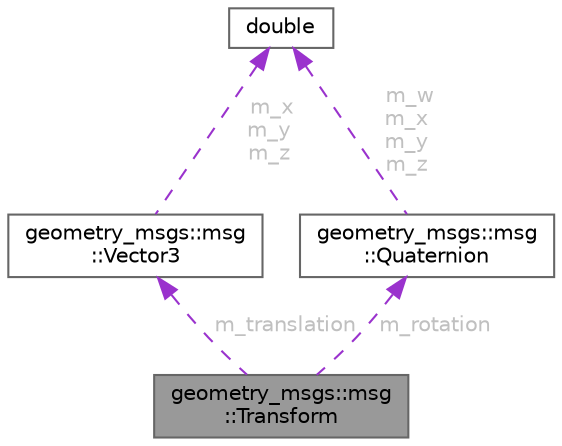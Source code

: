digraph "geometry_msgs::msg::Transform"
{
 // INTERACTIVE_SVG=YES
 // LATEX_PDF_SIZE
  bgcolor="transparent";
  edge [fontname=Helvetica,fontsize=10,labelfontname=Helvetica,labelfontsize=10];
  node [fontname=Helvetica,fontsize=10,shape=box,height=0.2,width=0.4];
  Node1 [id="Node000001",label="geometry_msgs::msg\l::Transform",height=0.2,width=0.4,color="gray40", fillcolor="grey60", style="filled", fontcolor="black",tooltip="This class represents the structure Transform defined by the user in the IDL file."];
  Node2 -> Node1 [id="edge1_Node000001_Node000002",dir="back",color="darkorchid3",style="dashed",tooltip=" ",label=" m_translation",fontcolor="grey" ];
  Node2 [id="Node000002",label="geometry_msgs::msg\l::Vector3",height=0.2,width=0.4,color="gray40", fillcolor="white", style="filled",URL="$df/d66/classgeometry__msgs_1_1msg_1_1Vector3.html",tooltip="This class represents the structure Vector3 defined by the user in the IDL file."];
  Node3 -> Node2 [id="edge2_Node000002_Node000003",dir="back",color="darkorchid3",style="dashed",tooltip=" ",label=" m_x\nm_y\nm_z",fontcolor="grey" ];
  Node3 [id="Node000003",label="double",height=0.2,width=0.4,color="gray40", fillcolor="white", style="filled",tooltip=" "];
  Node4 -> Node1 [id="edge3_Node000001_Node000004",dir="back",color="darkorchid3",style="dashed",tooltip=" ",label=" m_rotation",fontcolor="grey" ];
  Node4 [id="Node000004",label="geometry_msgs::msg\l::Quaternion",height=0.2,width=0.4,color="gray40", fillcolor="white", style="filled",URL="$d5/de9/classgeometry__msgs_1_1msg_1_1Quaternion.html",tooltip="This class represents the structure Quaternion defined by the user in the IDL file."];
  Node3 -> Node4 [id="edge4_Node000004_Node000003",dir="back",color="darkorchid3",style="dashed",tooltip=" ",label=" m_w\nm_x\nm_y\nm_z",fontcolor="grey" ];
}
